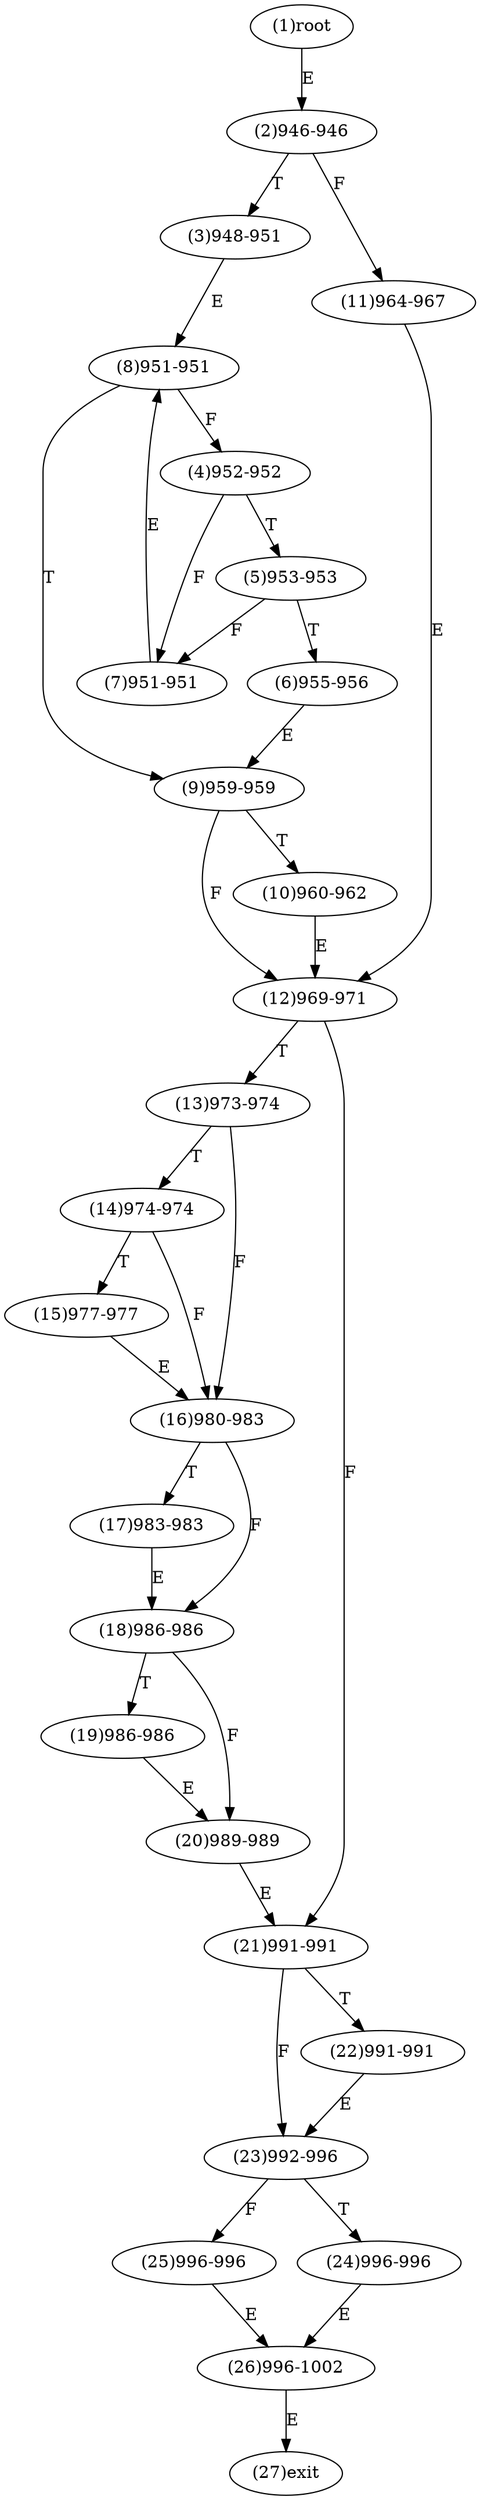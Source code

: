 digraph "" { 
1[ label="(1)root"];
2[ label="(2)946-946"];
3[ label="(3)948-951"];
4[ label="(4)952-952"];
5[ label="(5)953-953"];
6[ label="(6)955-956"];
7[ label="(7)951-951"];
8[ label="(8)951-951"];
9[ label="(9)959-959"];
10[ label="(10)960-962"];
11[ label="(11)964-967"];
12[ label="(12)969-971"];
13[ label="(13)973-974"];
14[ label="(14)974-974"];
15[ label="(15)977-977"];
17[ label="(17)983-983"];
16[ label="(16)980-983"];
19[ label="(19)986-986"];
18[ label="(18)986-986"];
21[ label="(21)991-991"];
20[ label="(20)989-989"];
23[ label="(23)992-996"];
22[ label="(22)991-991"];
25[ label="(25)996-996"];
24[ label="(24)996-996"];
27[ label="(27)exit"];
26[ label="(26)996-1002"];
1->2[ label="E"];
2->11[ label="F"];
2->3[ label="T"];
3->8[ label="E"];
4->7[ label="F"];
4->5[ label="T"];
5->7[ label="F"];
5->6[ label="T"];
6->9[ label="E"];
7->8[ label="E"];
8->4[ label="F"];
8->9[ label="T"];
9->12[ label="F"];
9->10[ label="T"];
10->12[ label="E"];
11->12[ label="E"];
12->21[ label="F"];
12->13[ label="T"];
13->16[ label="F"];
13->14[ label="T"];
14->16[ label="F"];
14->15[ label="T"];
15->16[ label="E"];
16->18[ label="F"];
16->17[ label="T"];
17->18[ label="E"];
18->20[ label="F"];
18->19[ label="T"];
19->20[ label="E"];
20->21[ label="E"];
21->23[ label="F"];
21->22[ label="T"];
22->23[ label="E"];
23->25[ label="F"];
23->24[ label="T"];
24->26[ label="E"];
25->26[ label="E"];
26->27[ label="E"];
}